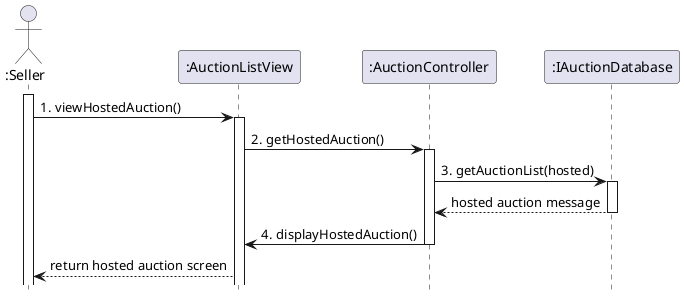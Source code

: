 @startuml view_hosted_auction
hide footbox
actor ":Seller" as seller
participant ":AuctionListView" as view
participant ":AuctionController" as controller
participant ":IAuctionDatabase" as auction

autonumber 1 1 "0."
seller ++
seller -> view ++: viewHostedAuction()
view -> controller ++ : getHostedAuction()
controller -> auction ++: getAuctionList(hosted)
autonumber stop
auction --> controller --: hosted auction message
autonumber resume
controller -> view --: displayHostedAuction()
autonumber stop
view --> seller : return hosted auction screen
' ref over seller, view, controller, auction : View auction information.
@enduml